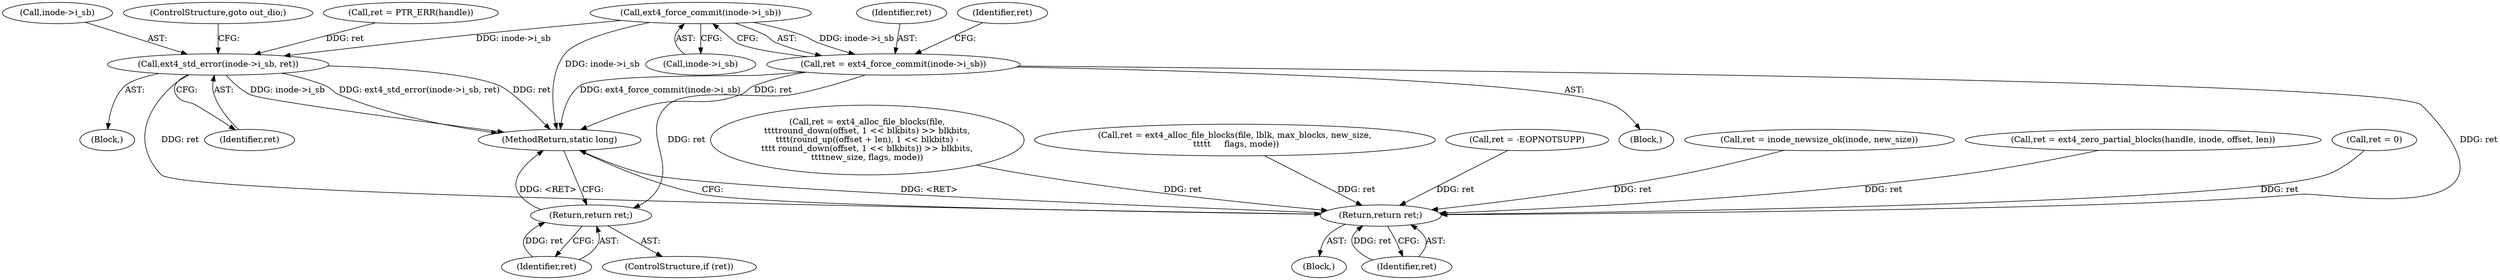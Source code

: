 digraph "0_linux_ea3d7209ca01da209cda6f0dea8be9cc4b7a933b_1@pointer" {
"1000168" [label="(Call,ext4_force_commit(inode->i_sb))"];
"1000166" [label="(Call,ret = ext4_force_commit(inode->i_sb))"];
"1000174" [label="(Return,return ret;)"];
"1000488" [label="(Return,return ret;)"];
"1000425" [label="(Call,ext4_std_error(inode->i_sb, ret))"];
"1000116" [label="(Block,)"];
"1000421" [label="(Call,ret = PTR_ERR(handle))"];
"1000303" [label="(Call,ret = ext4_alloc_file_blocks(file,\n\t\t\t\tround_down(offset, 1 << blkbits) >> blkbits,\n\t\t\t\t(round_up((offset + len), 1 << blkbits) -\n\t\t\t\t round_down(offset, 1 << blkbits)) >> blkbits,\n\t\t\t\tnew_size, flags, mode))"];
"1000167" [label="(Identifier,ret)"];
"1000371" [label="(Call,ret = ext4_alloc_file_blocks(file, lblk, max_blocks, new_size,\n \t\t\t\t\t     flags, mode))"];
"1000425" [label="(Call,ext4_std_error(inode->i_sb, ret))"];
"1000166" [label="(Call,ret = ext4_force_commit(inode->i_sb))"];
"1000174" [label="(Return,return ret;)"];
"1000426" [label="(Call,inode->i_sb)"];
"1000173" [label="(Identifier,ret)"];
"1000168" [label="(Call,ext4_force_commit(inode->i_sb))"];
"1000257" [label="(Call,ret = -EOPNOTSUPP)"];
"1000489" [label="(Identifier,ret)"];
"1000165" [label="(Block,)"];
"1000175" [label="(Identifier,ret)"];
"1000172" [label="(ControlStructure,if (ret))"];
"1000280" [label="(Call,ret = inode_newsize_ok(inode, new_size))"];
"1000462" [label="(Call,ret = ext4_zero_partial_blocks(handle, inode, offset, len))"];
"1000169" [label="(Call,inode->i_sb)"];
"1000429" [label="(Identifier,ret)"];
"1000430" [label="(ControlStructure,goto out_dio;)"];
"1000132" [label="(Call,ret = 0)"];
"1000490" [label="(MethodReturn,static long)"];
"1000420" [label="(Block,)"];
"1000488" [label="(Return,return ret;)"];
"1000168" -> "1000166"  [label="AST: "];
"1000168" -> "1000169"  [label="CFG: "];
"1000169" -> "1000168"  [label="AST: "];
"1000166" -> "1000168"  [label="CFG: "];
"1000168" -> "1000490"  [label="DDG: inode->i_sb"];
"1000168" -> "1000166"  [label="DDG: inode->i_sb"];
"1000168" -> "1000425"  [label="DDG: inode->i_sb"];
"1000166" -> "1000165"  [label="AST: "];
"1000167" -> "1000166"  [label="AST: "];
"1000173" -> "1000166"  [label="CFG: "];
"1000166" -> "1000490"  [label="DDG: ext4_force_commit(inode->i_sb)"];
"1000166" -> "1000490"  [label="DDG: ret"];
"1000166" -> "1000174"  [label="DDG: ret"];
"1000166" -> "1000488"  [label="DDG: ret"];
"1000174" -> "1000172"  [label="AST: "];
"1000174" -> "1000175"  [label="CFG: "];
"1000175" -> "1000174"  [label="AST: "];
"1000490" -> "1000174"  [label="CFG: "];
"1000174" -> "1000490"  [label="DDG: <RET>"];
"1000175" -> "1000174"  [label="DDG: ret"];
"1000488" -> "1000116"  [label="AST: "];
"1000488" -> "1000489"  [label="CFG: "];
"1000489" -> "1000488"  [label="AST: "];
"1000490" -> "1000488"  [label="CFG: "];
"1000488" -> "1000490"  [label="DDG: <RET>"];
"1000489" -> "1000488"  [label="DDG: ret"];
"1000303" -> "1000488"  [label="DDG: ret"];
"1000462" -> "1000488"  [label="DDG: ret"];
"1000257" -> "1000488"  [label="DDG: ret"];
"1000132" -> "1000488"  [label="DDG: ret"];
"1000280" -> "1000488"  [label="DDG: ret"];
"1000371" -> "1000488"  [label="DDG: ret"];
"1000425" -> "1000488"  [label="DDG: ret"];
"1000425" -> "1000420"  [label="AST: "];
"1000425" -> "1000429"  [label="CFG: "];
"1000426" -> "1000425"  [label="AST: "];
"1000429" -> "1000425"  [label="AST: "];
"1000430" -> "1000425"  [label="CFG: "];
"1000425" -> "1000490"  [label="DDG: inode->i_sb"];
"1000425" -> "1000490"  [label="DDG: ext4_std_error(inode->i_sb, ret)"];
"1000425" -> "1000490"  [label="DDG: ret"];
"1000421" -> "1000425"  [label="DDG: ret"];
}
